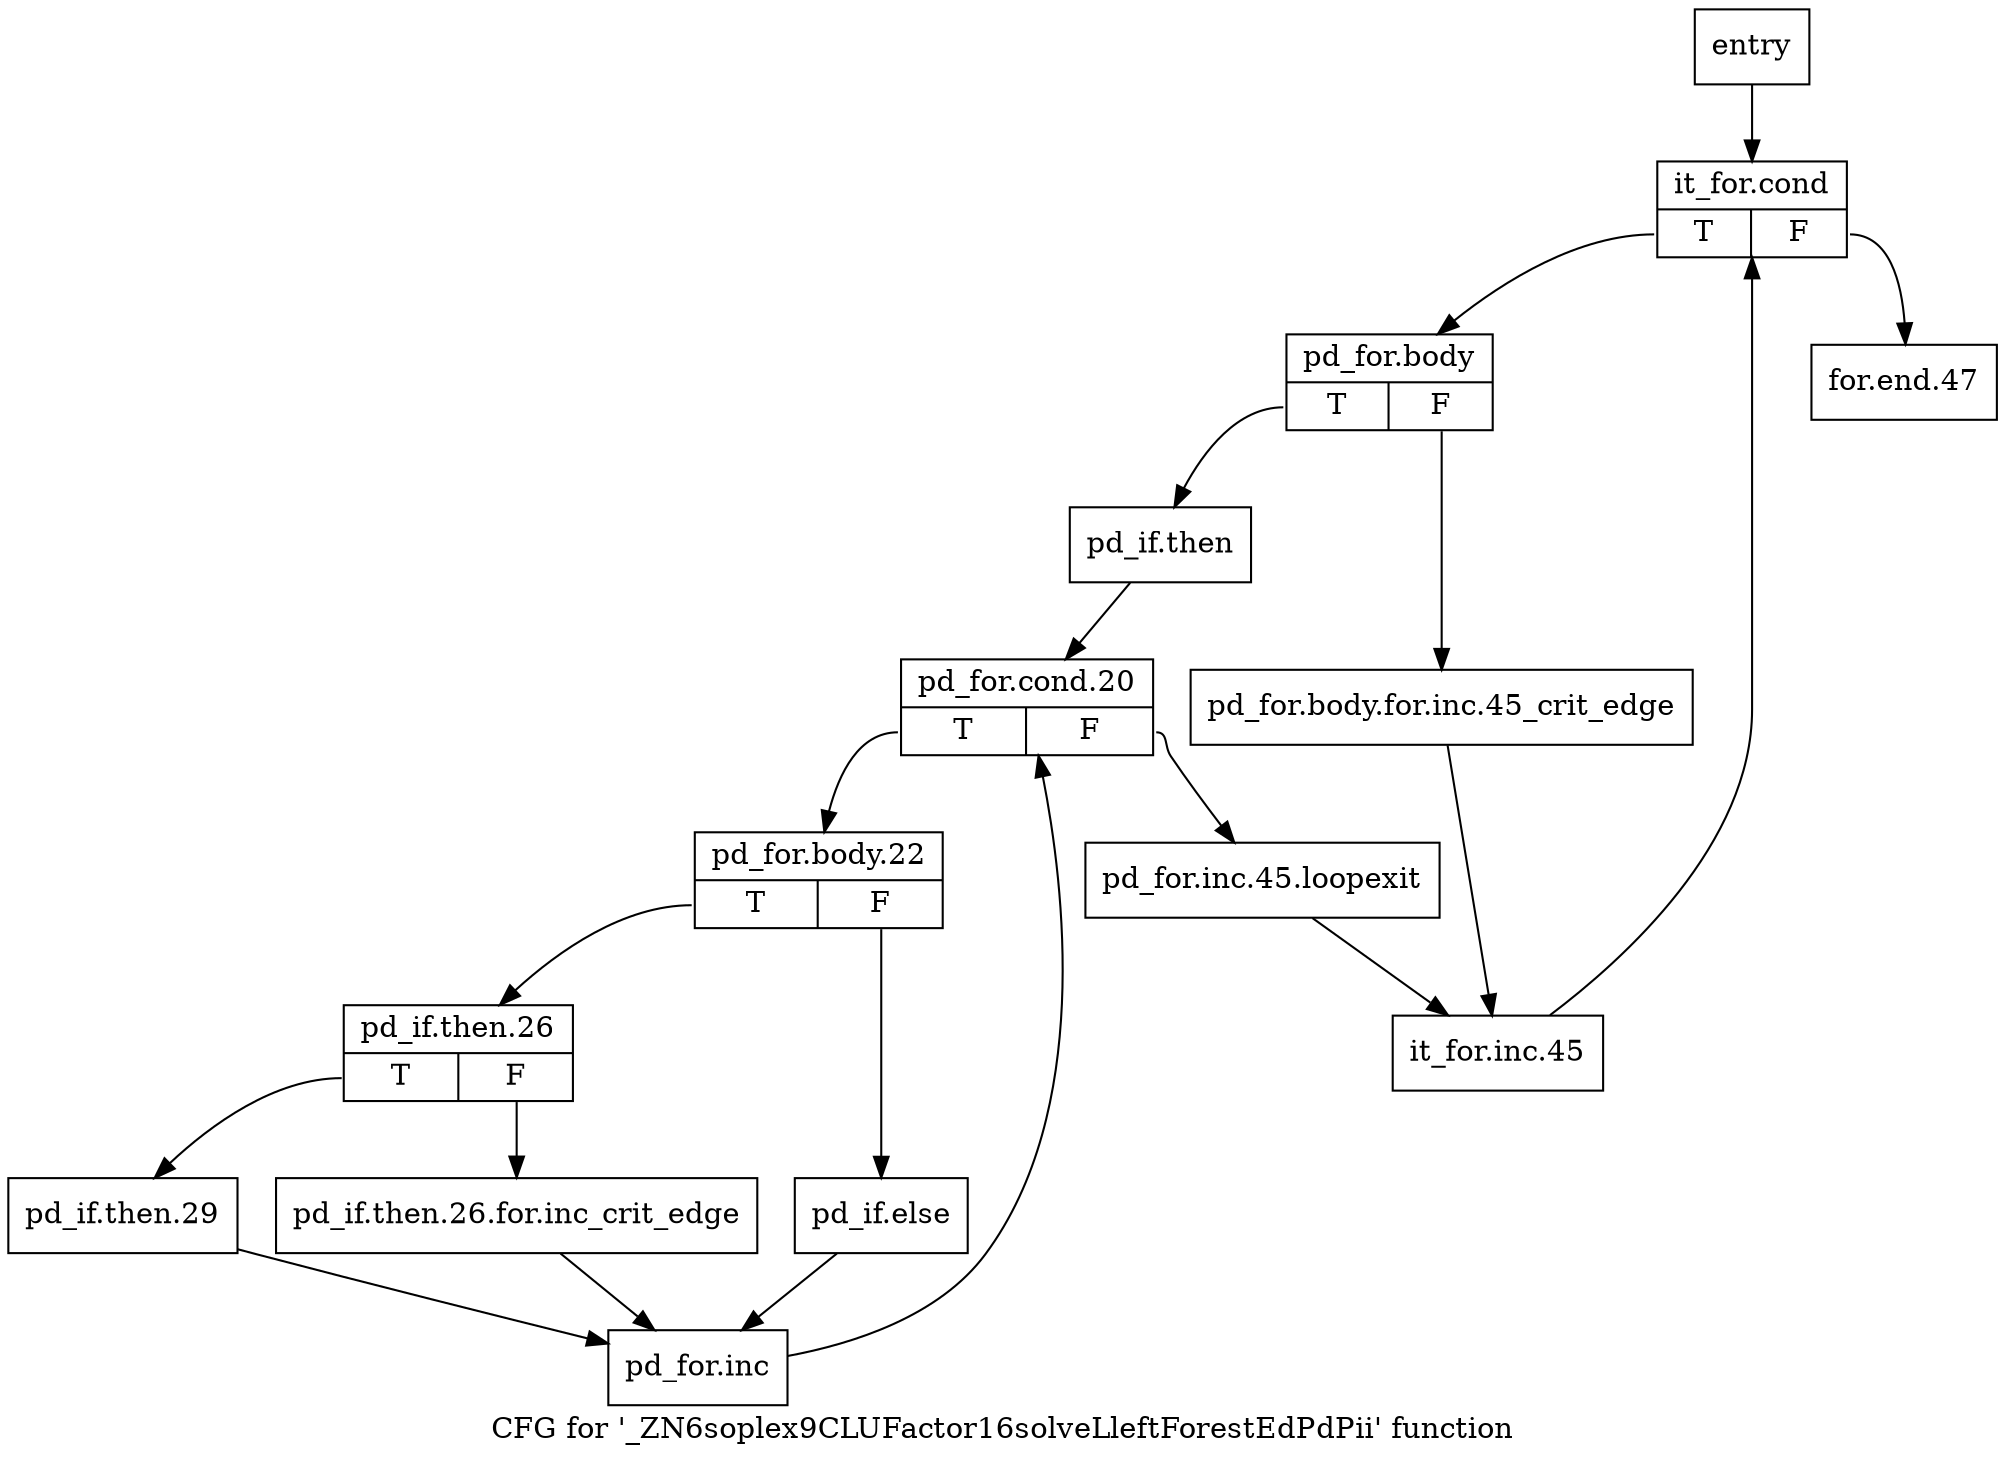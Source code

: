 digraph "CFG for '_ZN6soplex9CLUFactor16solveLleftForestEdPdPii' function" {
	label="CFG for '_ZN6soplex9CLUFactor16solveLleftForestEdPdPii' function";

	Node0x2ba1db0 [shape=record,label="{entry}"];
	Node0x2ba1db0 -> Node0x2ba1e00;
	Node0x2ba1e00 [shape=record,label="{it_for.cond|{<s0>T|<s1>F}}"];
	Node0x2ba1e00:s0 -> Node0x2ba1e50;
	Node0x2ba1e00:s1 -> Node0x2ba2210;
	Node0x2ba1e50 [shape=record,label="{pd_for.body|{<s0>T|<s1>F}}"];
	Node0x2ba1e50:s0 -> Node0x2ba1ef0;
	Node0x2ba1e50:s1 -> Node0x2ba1ea0;
	Node0x2ba1ea0 [shape=record,label="{pd_for.body.for.inc.45_crit_edge}"];
	Node0x2ba1ea0 -> Node0x2ba21c0;
	Node0x2ba1ef0 [shape=record,label="{pd_if.then}"];
	Node0x2ba1ef0 -> Node0x2ba1f40;
	Node0x2ba1f40 [shape=record,label="{pd_for.cond.20|{<s0>T|<s1>F}}"];
	Node0x2ba1f40:s0 -> Node0x2ba1f90;
	Node0x2ba1f40:s1 -> Node0x2ba2170;
	Node0x2ba1f90 [shape=record,label="{pd_for.body.22|{<s0>T|<s1>F}}"];
	Node0x2ba1f90:s0 -> Node0x2ba1fe0;
	Node0x2ba1f90:s1 -> Node0x2ba20d0;
	Node0x2ba1fe0 [shape=record,label="{pd_if.then.26|{<s0>T|<s1>F}}"];
	Node0x2ba1fe0:s0 -> Node0x2ba2080;
	Node0x2ba1fe0:s1 -> Node0x2ba2030;
	Node0x2ba2030 [shape=record,label="{pd_if.then.26.for.inc_crit_edge}"];
	Node0x2ba2030 -> Node0x2ba2120;
	Node0x2ba2080 [shape=record,label="{pd_if.then.29}"];
	Node0x2ba2080 -> Node0x2ba2120;
	Node0x2ba20d0 [shape=record,label="{pd_if.else}"];
	Node0x2ba20d0 -> Node0x2ba2120;
	Node0x2ba2120 [shape=record,label="{pd_for.inc}"];
	Node0x2ba2120 -> Node0x2ba1f40;
	Node0x2ba2170 [shape=record,label="{pd_for.inc.45.loopexit}"];
	Node0x2ba2170 -> Node0x2ba21c0;
	Node0x2ba21c0 [shape=record,label="{it_for.inc.45}"];
	Node0x2ba21c0 -> Node0x2ba1e00;
	Node0x2ba2210 [shape=record,label="{for.end.47}"];
}

